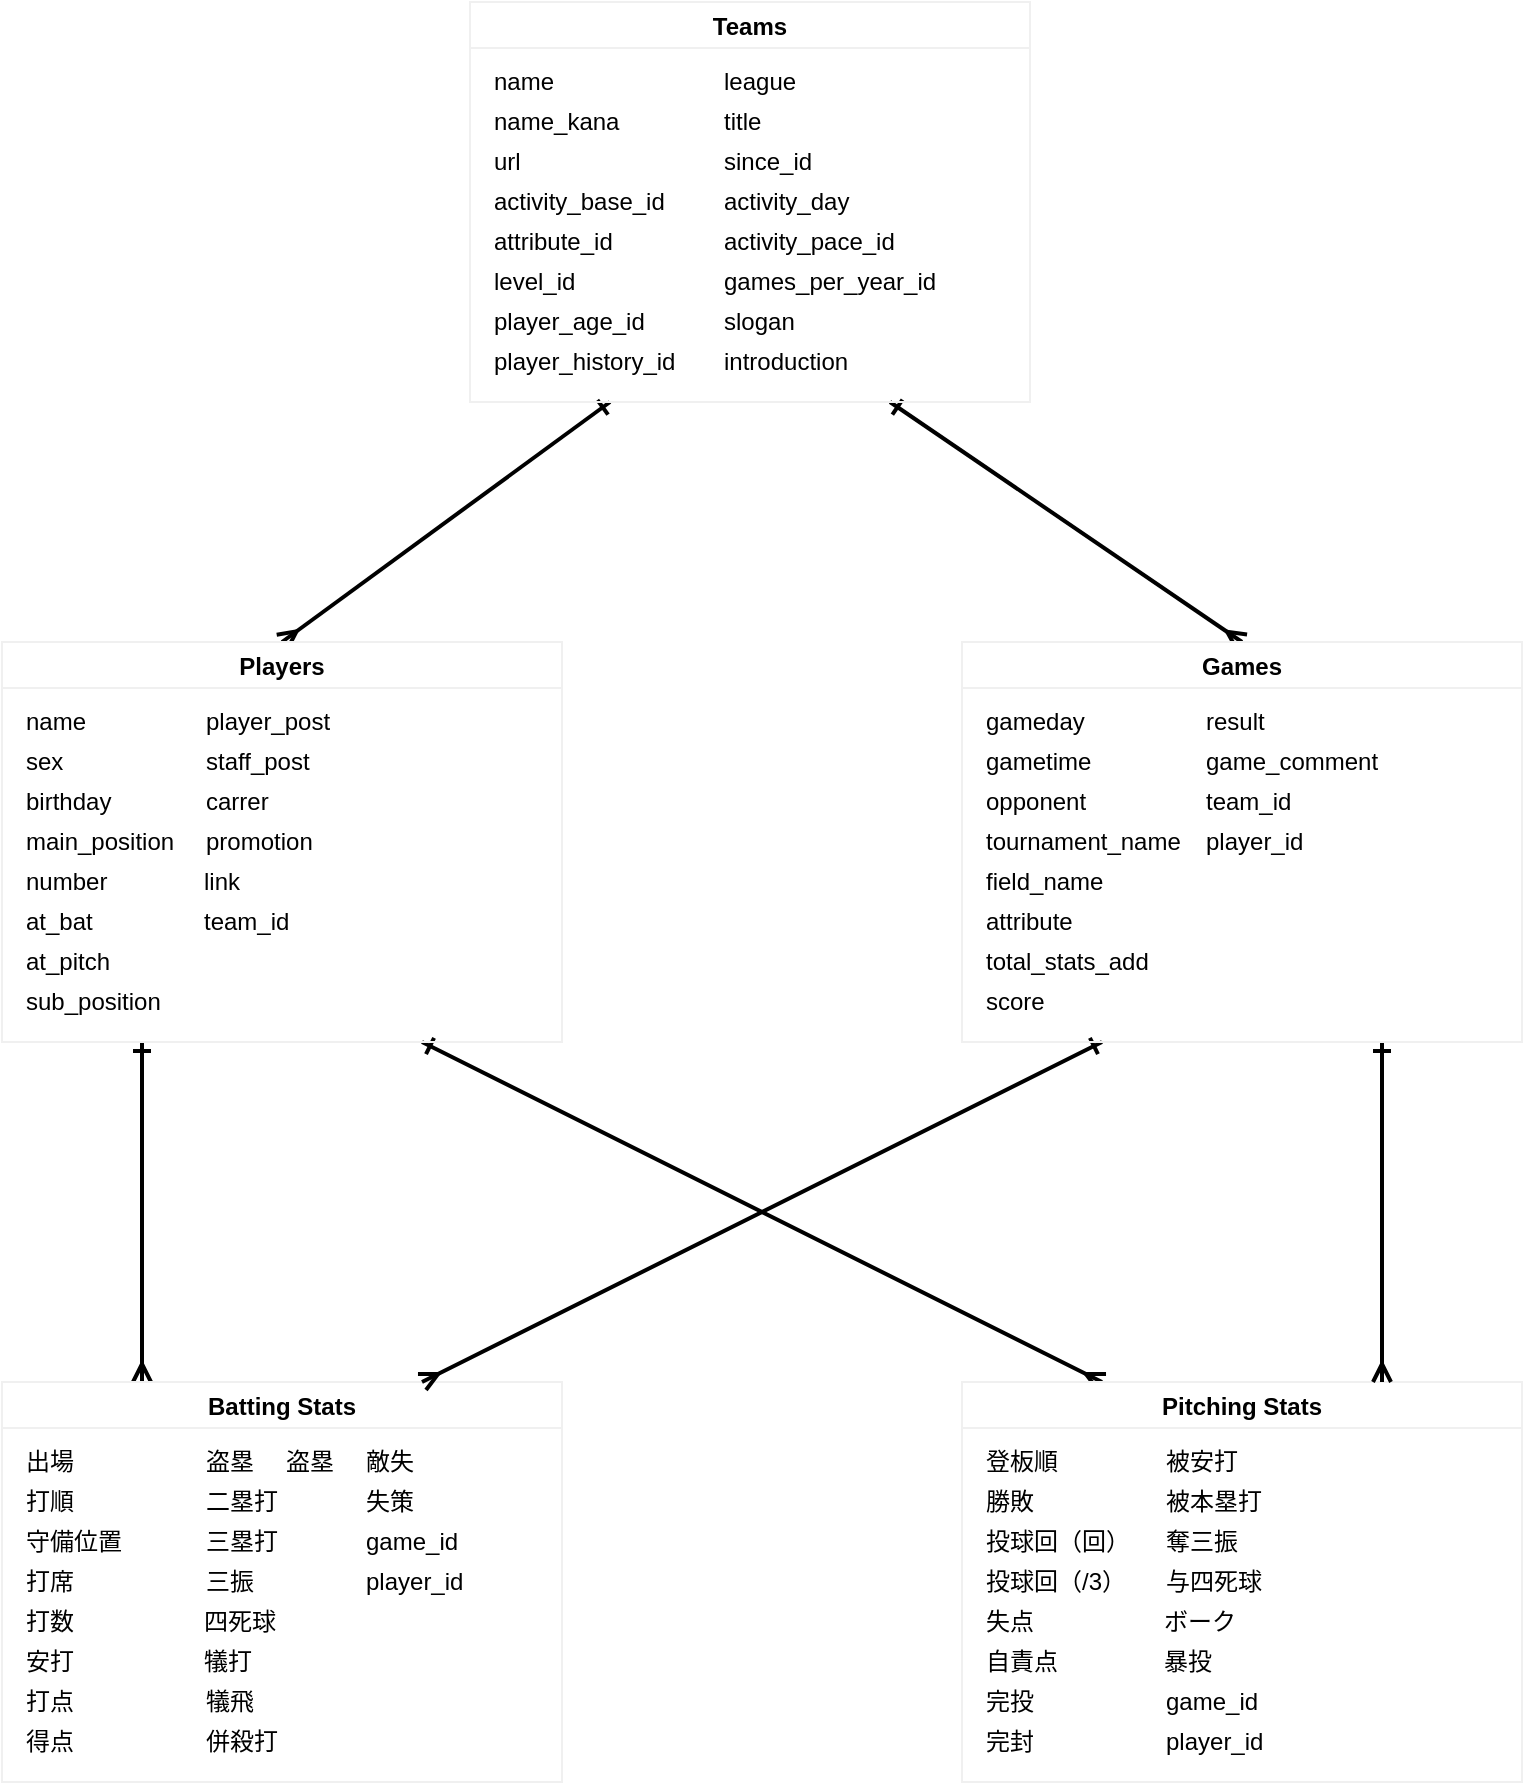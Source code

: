 <mxfile version="13.6.5">
    <diagram id="ziJ1YS-6tVnV7epeBkQ9" name="ページ1">
        <mxGraphModel dx="501" dy="1974" grid="1" gridSize="10" guides="1" tooltips="1" connect="1" arrows="1" fold="1" page="1" pageScale="1" pageWidth="827" pageHeight="1169" math="0" shadow="0">
            <root>
                <mxCell id="0"/>
                <mxCell id="1" parent="0"/>
                <mxCell id="358" style="rounded=0;jumpSize=6;orthogonalLoop=1;jettySize=auto;html=1;exitX=0.25;exitY=1;exitDx=0;exitDy=0;strokeWidth=2;entryX=0.5;entryY=0;entryDx=0;entryDy=0;startArrow=ERone;startFill=0;endArrow=ERmany;endFill=0;" parent="1" source="166" target="249" edge="1">
                    <mxGeometry relative="1" as="geometry"/>
                </mxCell>
                <mxCell id="359" style="rounded=0;jumpSize=6;orthogonalLoop=1;jettySize=auto;html=1;exitX=0.75;exitY=1;exitDx=0;exitDy=0;entryX=0.5;entryY=0;entryDx=0;entryDy=0;strokeWidth=2;startArrow=ERone;startFill=0;endArrow=ERmany;endFill=0;" parent="1" source="166" target="300" edge="1">
                    <mxGeometry relative="1" as="geometry"/>
                </mxCell>
                <mxCell id="166" value="Teams" style="swimlane;labelBackgroundColor=none;strokeColor=#f0f0f0;align=center;" parent="1" vertex="1">
                    <mxGeometry x="274" y="-1130" width="280" height="200" as="geometry"/>
                </mxCell>
                <mxCell id="167" value="name" style="text;html=1;align=left;verticalAlign=middle;resizable=0;points=[];autosize=1;" parent="166" vertex="1">
                    <mxGeometry x="10" y="30" width="50" height="20" as="geometry"/>
                </mxCell>
                <mxCell id="170" value="name_kana" style="text;html=1;align=left;verticalAlign=middle;resizable=0;points=[];autosize=1;" parent="166" vertex="1">
                    <mxGeometry x="10" y="50" width="80" height="20" as="geometry"/>
                </mxCell>
                <mxCell id="172" value="url" style="text;html=1;align=left;verticalAlign=middle;resizable=0;points=[];autosize=1;" parent="166" vertex="1">
                    <mxGeometry x="10" y="70" width="30" height="20" as="geometry"/>
                </mxCell>
                <mxCell id="173" value="level_id" style="text;html=1;align=left;verticalAlign=middle;resizable=0;points=[];autosize=1;" parent="166" vertex="1">
                    <mxGeometry x="10" y="130" width="60" height="20" as="geometry"/>
                </mxCell>
                <mxCell id="175" value="player_history_id" style="text;html=1;align=left;verticalAlign=middle;resizable=0;points=[];autosize=1;" parent="166" vertex="1">
                    <mxGeometry x="10" y="170" width="110" height="20" as="geometry"/>
                </mxCell>
                <mxCell id="176" value="player_age_id" style="text;html=1;align=left;verticalAlign=middle;resizable=0;points=[];autosize=1;" parent="166" vertex="1">
                    <mxGeometry x="10" y="150" width="90" height="20" as="geometry"/>
                </mxCell>
                <mxCell id="177" value="title" style="text;html=1;align=left;verticalAlign=middle;resizable=0;points=[];autosize=1;" parent="166" vertex="1">
                    <mxGeometry x="125" y="50" width="30" height="20" as="geometry"/>
                </mxCell>
                <mxCell id="178" value="league" style="text;html=1;align=left;verticalAlign=middle;resizable=0;points=[];autosize=1;" parent="166" vertex="1">
                    <mxGeometry x="125" y="30" width="50" height="20" as="geometry"/>
                </mxCell>
                <mxCell id="179" value="activity_day" style="text;html=1;align=left;verticalAlign=middle;resizable=0;points=[];autosize=1;" parent="166" vertex="1">
                    <mxGeometry x="125" y="90" width="80" height="20" as="geometry"/>
                </mxCell>
                <mxCell id="180" value="since_id" style="text;html=1;align=left;verticalAlign=middle;resizable=0;points=[];autosize=1;" parent="166" vertex="1">
                    <mxGeometry x="125" y="70" width="60" height="20" as="geometry"/>
                </mxCell>
                <mxCell id="181" value="activity_pace_id" style="text;html=1;align=left;verticalAlign=middle;resizable=0;points=[];autosize=1;" parent="166" vertex="1">
                    <mxGeometry x="125" y="110" width="100" height="20" as="geometry"/>
                </mxCell>
                <mxCell id="241" value="attribute_id" style="text;html=1;align=left;verticalAlign=middle;resizable=0;points=[];autosize=1;" parent="166" vertex="1">
                    <mxGeometry x="10" y="110" width="70" height="20" as="geometry"/>
                </mxCell>
                <mxCell id="245" value="activity_base_id" style="text;html=1;align=left;verticalAlign=middle;resizable=0;points=[];autosize=1;" parent="166" vertex="1">
                    <mxGeometry x="10" y="90" width="100" height="20" as="geometry"/>
                </mxCell>
                <mxCell id="248" value="introduction" style="text;html=1;align=left;verticalAlign=middle;resizable=0;points=[];autosize=1;" parent="166" vertex="1">
                    <mxGeometry x="125" y="170" width="80" height="20" as="geometry"/>
                </mxCell>
                <mxCell id="247" value="slogan" style="text;html=1;align=left;verticalAlign=middle;resizable=0;points=[];autosize=1;" parent="166" vertex="1">
                    <mxGeometry x="125" y="150" width="50" height="20" as="geometry"/>
                </mxCell>
                <mxCell id="246" value="games_per_year_id" style="text;html=1;align=left;verticalAlign=middle;resizable=0;points=[];autosize=1;" parent="166" vertex="1">
                    <mxGeometry x="125" y="130" width="120" height="20" as="geometry"/>
                </mxCell>
                <mxCell id="361" style="edgeStyle=orthogonalEdgeStyle;rounded=0;jumpSize=6;orthogonalLoop=1;jettySize=auto;html=1;exitX=0.25;exitY=1;exitDx=0;exitDy=0;entryX=0.25;entryY=0;entryDx=0;entryDy=0;strokeWidth=2;startArrow=ERone;startFill=0;endArrow=ERmany;endFill=0;" parent="1" source="249" target="283" edge="1">
                    <mxGeometry relative="1" as="geometry"/>
                </mxCell>
                <mxCell id="362" style="rounded=0;jumpSize=6;orthogonalLoop=1;jettySize=auto;html=1;exitX=0.75;exitY=1;exitDx=0;exitDy=0;entryX=0.25;entryY=0;entryDx=0;entryDy=0;strokeWidth=2;startArrow=ERone;startFill=0;endArrow=ERmany;endFill=0;" parent="1" source="249" target="266" edge="1">
                    <mxGeometry relative="1" as="geometry"/>
                </mxCell>
                <mxCell id="249" value="Players" style="swimlane;labelBackgroundColor=none;strokeColor=#f0f0f0;align=center;" parent="1" vertex="1">
                    <mxGeometry x="40" y="-810" width="280" height="200" as="geometry"/>
                </mxCell>
                <mxCell id="250" value="name" style="text;html=1;align=left;verticalAlign=middle;resizable=0;points=[];autosize=1;" parent="249" vertex="1">
                    <mxGeometry x="10" y="30" width="50" height="20" as="geometry"/>
                </mxCell>
                <mxCell id="251" value="sex" style="text;html=1;align=left;verticalAlign=middle;resizable=0;points=[];autosize=1;" parent="249" vertex="1">
                    <mxGeometry x="10" y="50" width="30" height="20" as="geometry"/>
                </mxCell>
                <mxCell id="252" value="birthday" style="text;html=1;align=left;verticalAlign=middle;resizable=0;points=[];autosize=1;" parent="249" vertex="1">
                    <mxGeometry x="10" y="70" width="60" height="20" as="geometry"/>
                </mxCell>
                <mxCell id="253" value="at_bat" style="text;html=1;align=left;verticalAlign=middle;resizable=0;points=[];autosize=1;" parent="249" vertex="1">
                    <mxGeometry x="10" y="130" width="50" height="20" as="geometry"/>
                </mxCell>
                <mxCell id="254" value="sub_position" style="text;html=1;align=left;verticalAlign=middle;resizable=0;points=[];autosize=1;" parent="249" vertex="1">
                    <mxGeometry x="10" y="170" width="80" height="20" as="geometry"/>
                </mxCell>
                <mxCell id="255" value="at_pitch" style="text;html=1;align=left;verticalAlign=middle;resizable=0;points=[];autosize=1;" parent="249" vertex="1">
                    <mxGeometry x="10" y="150" width="60" height="20" as="geometry"/>
                </mxCell>
                <mxCell id="256" value="staff_post" style="text;html=1;align=left;verticalAlign=middle;resizable=0;points=[];autosize=1;" parent="249" vertex="1">
                    <mxGeometry x="100" y="50" width="70" height="20" as="geometry"/>
                </mxCell>
                <mxCell id="257" value="player_post" style="text;html=1;align=left;verticalAlign=middle;resizable=0;points=[];autosize=1;" parent="249" vertex="1">
                    <mxGeometry x="100" y="30" width="80" height="20" as="geometry"/>
                </mxCell>
                <mxCell id="258" value="promotion" style="text;html=1;align=left;verticalAlign=middle;resizable=0;points=[];autosize=1;" parent="249" vertex="1">
                    <mxGeometry x="100" y="90" width="70" height="20" as="geometry"/>
                </mxCell>
                <mxCell id="259" value="carrer" style="text;html=1;align=left;verticalAlign=middle;resizable=0;points=[];autosize=1;" parent="249" vertex="1">
                    <mxGeometry x="100" y="70" width="50" height="20" as="geometry"/>
                </mxCell>
                <mxCell id="260" value="link" style="text;html=1;align=left;verticalAlign=middle;resizable=0;points=[];autosize=1;" parent="249" vertex="1">
                    <mxGeometry x="99" y="110" width="30" height="20" as="geometry"/>
                </mxCell>
                <mxCell id="261" value="number" style="text;html=1;align=left;verticalAlign=middle;resizable=0;points=[];autosize=1;" parent="249" vertex="1">
                    <mxGeometry x="10" y="110" width="60" height="20" as="geometry"/>
                </mxCell>
                <mxCell id="262" value="main_position" style="text;html=1;align=left;verticalAlign=middle;resizable=0;points=[];autosize=1;" parent="249" vertex="1">
                    <mxGeometry x="10" y="90" width="90" height="20" as="geometry"/>
                </mxCell>
                <mxCell id="265" value="team_id" style="text;html=1;align=left;verticalAlign=middle;resizable=0;points=[];autosize=1;" parent="249" vertex="1">
                    <mxGeometry x="99" y="130" width="60" height="20" as="geometry"/>
                </mxCell>
                <mxCell id="266" value="Pitching Stats" style="swimlane;labelBackgroundColor=none;strokeColor=#f0f0f0;align=center;" parent="1" vertex="1">
                    <mxGeometry x="520" y="-440" width="280" height="200" as="geometry"/>
                </mxCell>
                <mxCell id="267" value="登板順" style="text;html=1;align=left;verticalAlign=middle;resizable=0;points=[];autosize=1;" parent="266" vertex="1">
                    <mxGeometry x="10" y="30" width="50" height="20" as="geometry"/>
                </mxCell>
                <mxCell id="268" value="勝敗" style="text;html=1;align=left;verticalAlign=middle;resizable=0;points=[];autosize=1;" parent="266" vertex="1">
                    <mxGeometry x="10" y="50" width="40" height="20" as="geometry"/>
                </mxCell>
                <mxCell id="269" value="投球回（回）" style="text;html=1;align=left;verticalAlign=middle;resizable=0;points=[];autosize=1;" parent="266" vertex="1">
                    <mxGeometry x="10" y="70" width="90" height="20" as="geometry"/>
                </mxCell>
                <mxCell id="270" value="自責点" style="text;html=1;align=left;verticalAlign=middle;resizable=0;points=[];autosize=1;" parent="266" vertex="1">
                    <mxGeometry x="10" y="130" width="50" height="20" as="geometry"/>
                </mxCell>
                <mxCell id="271" value="完封" style="text;html=1;align=left;verticalAlign=middle;resizable=0;points=[];autosize=1;" parent="266" vertex="1">
                    <mxGeometry x="10" y="170" width="40" height="20" as="geometry"/>
                </mxCell>
                <mxCell id="272" value="完投" style="text;html=1;align=left;verticalAlign=middle;resizable=0;points=[];autosize=1;" parent="266" vertex="1">
                    <mxGeometry x="10" y="150" width="40" height="20" as="geometry"/>
                </mxCell>
                <mxCell id="273" value="被本塁打" style="text;html=1;align=left;verticalAlign=middle;resizable=0;points=[];autosize=1;" parent="266" vertex="1">
                    <mxGeometry x="100" y="50" width="60" height="20" as="geometry"/>
                </mxCell>
                <mxCell id="274" value="被安打" style="text;html=1;align=left;verticalAlign=middle;resizable=0;points=[];autosize=1;" parent="266" vertex="1">
                    <mxGeometry x="100" y="30" width="50" height="20" as="geometry"/>
                </mxCell>
                <mxCell id="275" value="与四死球" style="text;html=1;align=left;verticalAlign=middle;resizable=0;points=[];autosize=1;" parent="266" vertex="1">
                    <mxGeometry x="100" y="90" width="60" height="20" as="geometry"/>
                </mxCell>
                <mxCell id="276" value="奪三振" style="text;html=1;align=left;verticalAlign=middle;resizable=0;points=[];autosize=1;" parent="266" vertex="1">
                    <mxGeometry x="100" y="70" width="50" height="20" as="geometry"/>
                </mxCell>
                <mxCell id="277" value="ボーク" style="text;html=1;align=left;verticalAlign=middle;resizable=0;points=[];autosize=1;" parent="266" vertex="1">
                    <mxGeometry x="99" y="110" width="50" height="20" as="geometry"/>
                </mxCell>
                <mxCell id="278" value="失点" style="text;html=1;align=left;verticalAlign=middle;resizable=0;points=[];autosize=1;" parent="266" vertex="1">
                    <mxGeometry x="10" y="110" width="40" height="20" as="geometry"/>
                </mxCell>
                <mxCell id="279" value="投球回（/3）" style="text;html=1;align=left;verticalAlign=middle;resizable=0;points=[];autosize=1;" parent="266" vertex="1">
                    <mxGeometry x="10" y="90" width="90" height="20" as="geometry"/>
                </mxCell>
                <mxCell id="280" value="player_id" style="text;html=1;align=left;verticalAlign=middle;resizable=0;points=[];autosize=1;" parent="266" vertex="1">
                    <mxGeometry x="100" y="170" width="60" height="20" as="geometry"/>
                </mxCell>
                <mxCell id="281" value="game_id" style="text;html=1;align=left;verticalAlign=middle;resizable=0;points=[];autosize=1;" parent="266" vertex="1">
                    <mxGeometry x="100" y="150" width="60" height="20" as="geometry"/>
                </mxCell>
                <mxCell id="282" value="暴投" style="text;html=1;align=left;verticalAlign=middle;resizable=0;points=[];autosize=1;" parent="266" vertex="1">
                    <mxGeometry x="99" y="130" width="40" height="20" as="geometry"/>
                </mxCell>
                <mxCell id="283" value="Batting Stats" style="swimlane;labelBackgroundColor=none;strokeColor=#f0f0f0;align=center;" parent="1" vertex="1">
                    <mxGeometry x="40" y="-440" width="280" height="200" as="geometry"/>
                </mxCell>
                <mxCell id="284" value="出場" style="text;html=1;align=left;verticalAlign=middle;resizable=0;points=[];autosize=1;" parent="283" vertex="1">
                    <mxGeometry x="10" y="30" width="40" height="20" as="geometry"/>
                </mxCell>
                <mxCell id="285" value="打順" style="text;html=1;align=left;verticalAlign=middle;resizable=0;points=[];autosize=1;" parent="283" vertex="1">
                    <mxGeometry x="10" y="50" width="40" height="20" as="geometry"/>
                </mxCell>
                <mxCell id="286" value="守備位置" style="text;html=1;align=left;verticalAlign=middle;resizable=0;points=[];autosize=1;" parent="283" vertex="1">
                    <mxGeometry x="10" y="70" width="60" height="20" as="geometry"/>
                </mxCell>
                <mxCell id="287" value="安打" style="text;html=1;align=left;verticalAlign=middle;resizable=0;points=[];autosize=1;" parent="283" vertex="1">
                    <mxGeometry x="10" y="130" width="40" height="20" as="geometry"/>
                </mxCell>
                <mxCell id="288" value="得点" style="text;html=1;align=left;verticalAlign=middle;resizable=0;points=[];autosize=1;" parent="283" vertex="1">
                    <mxGeometry x="10" y="170" width="40" height="20" as="geometry"/>
                </mxCell>
                <mxCell id="289" value="打点" style="text;html=1;align=left;verticalAlign=middle;resizable=0;points=[];autosize=1;" parent="283" vertex="1">
                    <mxGeometry x="10" y="150" width="40" height="20" as="geometry"/>
                </mxCell>
                <mxCell id="290" value="二塁打" style="text;html=1;align=left;verticalAlign=middle;resizable=0;points=[];autosize=1;" parent="283" vertex="1">
                    <mxGeometry x="100" y="50" width="50" height="20" as="geometry"/>
                </mxCell>
                <mxCell id="291" value="盗塁" style="text;html=1;align=left;verticalAlign=middle;resizable=0;points=[];autosize=1;" parent="283" vertex="1">
                    <mxGeometry x="100" y="30" width="40" height="20" as="geometry"/>
                </mxCell>
                <mxCell id="292" value="三振" style="text;html=1;align=left;verticalAlign=middle;resizable=0;points=[];autosize=1;" parent="283" vertex="1">
                    <mxGeometry x="100" y="90" width="40" height="20" as="geometry"/>
                </mxCell>
                <mxCell id="293" value="三塁打" style="text;html=1;align=left;verticalAlign=middle;resizable=0;points=[];autosize=1;" parent="283" vertex="1">
                    <mxGeometry x="100" y="70" width="50" height="20" as="geometry"/>
                </mxCell>
                <mxCell id="294" value="四死球" style="text;html=1;align=left;verticalAlign=middle;resizable=0;points=[];autosize=1;" parent="283" vertex="1">
                    <mxGeometry x="99" y="110" width="50" height="20" as="geometry"/>
                </mxCell>
                <mxCell id="295" value="打数" style="text;html=1;align=left;verticalAlign=middle;resizable=0;points=[];autosize=1;" parent="283" vertex="1">
                    <mxGeometry x="10" y="110" width="40" height="20" as="geometry"/>
                </mxCell>
                <mxCell id="296" value="打席" style="text;html=1;align=left;verticalAlign=middle;resizable=0;points=[];autosize=1;" parent="283" vertex="1">
                    <mxGeometry x="10" y="90" width="40" height="20" as="geometry"/>
                </mxCell>
                <mxCell id="297" value="併殺打" style="text;html=1;align=left;verticalAlign=middle;resizable=0;points=[];autosize=1;" parent="283" vertex="1">
                    <mxGeometry x="100" y="170" width="50" height="20" as="geometry"/>
                </mxCell>
                <mxCell id="298" value="犠飛" style="text;html=1;align=left;verticalAlign=middle;resizable=0;points=[];autosize=1;" parent="283" vertex="1">
                    <mxGeometry x="100" y="150" width="40" height="20" as="geometry"/>
                </mxCell>
                <mxCell id="299" value="犠打" style="text;html=1;align=left;verticalAlign=middle;resizable=0;points=[];autosize=1;" parent="283" vertex="1">
                    <mxGeometry x="99" y="130" width="40" height="20" as="geometry"/>
                </mxCell>
                <mxCell id="352" value="敵失" style="text;html=1;align=left;verticalAlign=middle;resizable=0;points=[];autosize=1;" parent="283" vertex="1">
                    <mxGeometry x="180" y="30" width="40" height="20" as="geometry"/>
                </mxCell>
                <mxCell id="353" value="失策" style="text;html=1;align=left;verticalAlign=middle;resizable=0;points=[];autosize=1;" parent="283" vertex="1">
                    <mxGeometry x="180" y="50" width="40" height="20" as="geometry"/>
                </mxCell>
                <mxCell id="355" value="player_id" style="text;html=1;align=left;verticalAlign=middle;resizable=0;points=[];autosize=1;" parent="283" vertex="1">
                    <mxGeometry x="180" y="90" width="60" height="20" as="geometry"/>
                </mxCell>
                <mxCell id="354" value="game_id" style="text;html=1;align=left;verticalAlign=middle;resizable=0;points=[];autosize=1;" parent="283" vertex="1">
                    <mxGeometry x="180" y="70" width="60" height="20" as="geometry"/>
                </mxCell>
                <mxCell id="363" style="edgeStyle=orthogonalEdgeStyle;rounded=0;jumpSize=6;orthogonalLoop=1;jettySize=auto;html=1;exitX=0.75;exitY=1;exitDx=0;exitDy=0;entryX=0.75;entryY=0;entryDx=0;entryDy=0;strokeWidth=2;startArrow=ERone;startFill=0;endArrow=ERmany;endFill=0;" parent="1" source="300" target="266" edge="1">
                    <mxGeometry relative="1" as="geometry"/>
                </mxCell>
                <mxCell id="364" style="rounded=0;jumpSize=6;orthogonalLoop=1;jettySize=auto;html=1;exitX=0.25;exitY=1;exitDx=0;exitDy=0;entryX=0.75;entryY=0;entryDx=0;entryDy=0;strokeWidth=2;startArrow=ERone;startFill=0;endArrow=ERmany;endFill=0;" parent="1" source="300" target="283" edge="1">
                    <mxGeometry relative="1" as="geometry"/>
                </mxCell>
                <mxCell id="300" value="Games" style="swimlane;labelBackgroundColor=none;strokeColor=#f0f0f0;align=center;" parent="1" vertex="1">
                    <mxGeometry x="520" y="-810" width="280" height="200" as="geometry"/>
                </mxCell>
                <mxCell id="301" value="gameday" style="text;html=1;align=left;verticalAlign=middle;resizable=0;points=[];autosize=1;" parent="300" vertex="1">
                    <mxGeometry x="10" y="30" width="60" height="20" as="geometry"/>
                </mxCell>
                <mxCell id="302" value="gametime" style="text;html=1;align=left;verticalAlign=middle;resizable=0;points=[];autosize=1;" parent="300" vertex="1">
                    <mxGeometry x="10" y="50" width="70" height="20" as="geometry"/>
                </mxCell>
                <mxCell id="303" value="opponent" style="text;html=1;align=left;verticalAlign=middle;resizable=0;points=[];autosize=1;" parent="300" vertex="1">
                    <mxGeometry x="10" y="70" width="60" height="20" as="geometry"/>
                </mxCell>
                <mxCell id="304" value="attribute" style="text;html=1;align=left;verticalAlign=middle;resizable=0;points=[];autosize=1;" parent="300" vertex="1">
                    <mxGeometry x="10" y="130" width="60" height="20" as="geometry"/>
                </mxCell>
                <mxCell id="305" value="score" style="text;html=1;align=left;verticalAlign=middle;resizable=0;points=[];autosize=1;" parent="300" vertex="1">
                    <mxGeometry x="10" y="170" width="40" height="20" as="geometry"/>
                </mxCell>
                <mxCell id="306" value="total_stats_add" style="text;html=1;align=left;verticalAlign=middle;resizable=0;points=[];autosize=1;" parent="300" vertex="1">
                    <mxGeometry x="10" y="150" width="100" height="20" as="geometry"/>
                </mxCell>
                <mxCell id="307" value="game_comment" style="text;html=1;align=left;verticalAlign=middle;resizable=0;points=[];autosize=1;" parent="300" vertex="1">
                    <mxGeometry x="120" y="50" width="100" height="20" as="geometry"/>
                </mxCell>
                <mxCell id="308" value="result" style="text;html=1;align=left;verticalAlign=middle;resizable=0;points=[];autosize=1;" parent="300" vertex="1">
                    <mxGeometry x="120" y="30" width="40" height="20" as="geometry"/>
                </mxCell>
                <mxCell id="309" value="player_id" style="text;html=1;align=left;verticalAlign=middle;resizable=0;points=[];autosize=1;" parent="300" vertex="1">
                    <mxGeometry x="120" y="90" width="60" height="20" as="geometry"/>
                </mxCell>
                <mxCell id="310" value="team_id" style="text;html=1;align=left;verticalAlign=middle;resizable=0;points=[];autosize=1;" parent="300" vertex="1">
                    <mxGeometry x="120" y="70" width="60" height="20" as="geometry"/>
                </mxCell>
                <mxCell id="312" value="field_name" style="text;html=1;align=left;verticalAlign=middle;resizable=0;points=[];autosize=1;" parent="300" vertex="1">
                    <mxGeometry x="10" y="110" width="70" height="20" as="geometry"/>
                </mxCell>
                <mxCell id="313" value="tournament_name" style="text;html=1;align=left;verticalAlign=middle;resizable=0;points=[];autosize=1;" parent="300" vertex="1">
                    <mxGeometry x="10" y="90" width="110" height="20" as="geometry"/>
                </mxCell>
                <mxCell id="351" value="盗塁" style="text;html=1;align=left;verticalAlign=middle;resizable=0;points=[];autosize=1;" parent="1" vertex="1">
                    <mxGeometry x="180" y="-410" width="40" height="20" as="geometry"/>
                </mxCell>
            </root>
        </mxGraphModel>
    </diagram>
</mxfile>